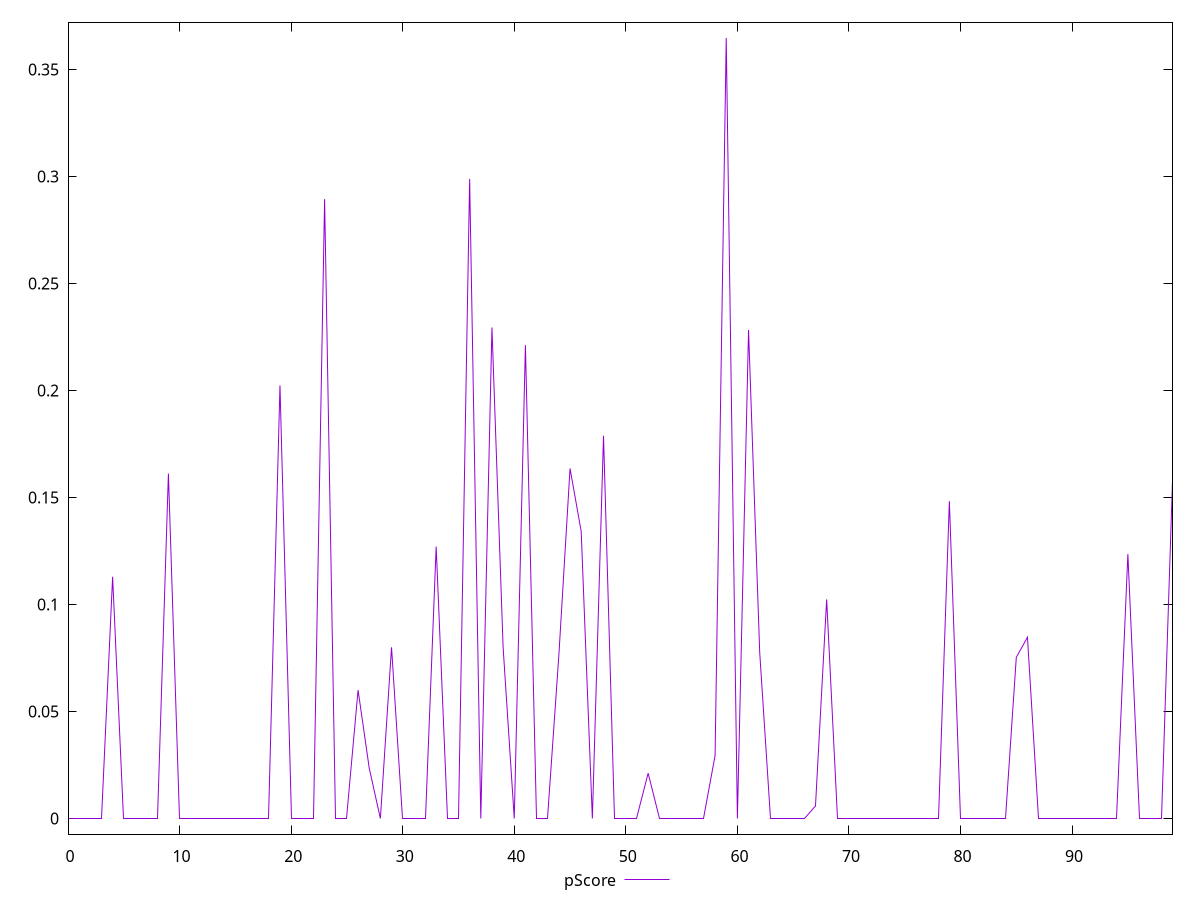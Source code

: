 reset

$pScore <<EOF
0 0
1 0
2 0
3 0
4 0.11294117647058821
5 0
6 0
7 0
8 0
9 0.1611764705882353
10 0
11 0
12 0
13 0
14 0
15 0
16 0
17 0
18 0
19 0.20235294117647057
20 0
21 0
22 0
23 0.28941176470588237
24 0
25 0
26 0.06
27 0.023529411764705854
28 0
29 0.08000000000000002
30 0
31 0
32 0
33 0.12705882352941178
34 0
35 0
36 0.2988235294117647
37 0
38 0.22941176470588237
39 0.08000000000000002
40 0
41 0.2211764705882353
42 0
43 0
44 0.07647058823529412
45 0.16352941176470587
46 0.1341176470588235
47 0
48 0.17882352941176471
49 0
50 0
51 0
52 0.021176470588235297
53 0
54 0
55 0
56 0
57 0
58 0.02941176470588236
59 0.3647058823529412
60 0
61 0.22823529411764704
62 0.0776470588235294
63 0
64 0
65 0
66 0
67 0.00588235294117645
68 0.10235294117647059
69 0
70 0
71 0
72 0
73 0
74 0
75 0
76 0
77 0
78 0
79 0.14823529411764708
80 0
81 0
82 0
83 0
84 0
85 0.07529411764705879
86 0.08470588235294119
87 0
88 0
89 0
90 0
91 0
92 0
93 0
94 0
95 0.12352941176470589
96 0
97 0
98 0
99 0.15764705882352942
EOF

set key outside below
set xrange [0:99]
set yrange [-0.007294117647058824:0.37200000000000005]
set trange [-0.007294117647058824:0.37200000000000005]
set terminal svg size 640, 500 enhanced background rgb 'white'
set output "report_00013_2021-02-09T12-04-24.940Z/unused-javascript/samples/pages+cached/pScore/values.svg"

plot $pScore title "pScore" with line

reset
